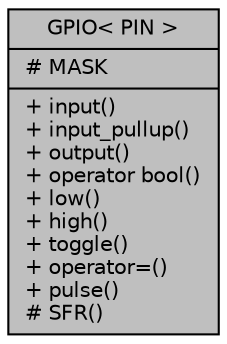 digraph "GPIO&lt; PIN &gt;"
{
  edge [fontname="Helvetica",fontsize="10",labelfontname="Helvetica",labelfontsize="10"];
  node [fontname="Helvetica",fontsize="10",shape=record];
  Node1 [label="{GPIO\< PIN \>\n|# MASK\l|+ input()\l+ input_pullup()\l+ output()\l+ operator bool()\l+ low()\l+ high()\l+ toggle()\l+ operator=()\l+ pulse()\l# SFR()\l}",height=0.2,width=0.4,color="black", fillcolor="grey75", style="filled", fontcolor="black"];
}
